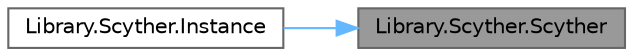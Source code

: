 digraph "Library.Scyther.Scyther"
{
 // INTERACTIVE_SVG=YES
 // LATEX_PDF_SIZE
  bgcolor="transparent";
  edge [fontname=Helvetica,fontsize=10,labelfontname=Helvetica,labelfontsize=10];
  node [fontname=Helvetica,fontsize=10,shape=box,height=0.2,width=0.4];
  rankdir="RL";
  Node1 [id="Node000001",label="Library.Scyther.Scyther",height=0.2,width=0.4,color="gray40", fillcolor="grey60", style="filled", fontcolor="black",tooltip="Constructor de Scyther, implementa el patron GRASP creator."];
  Node1 -> Node2 [id="edge1_Node000001_Node000002",dir="back",color="steelblue1",style="solid",tooltip=" "];
  Node2 [id="Node000002",label="Library.Scyther.Instance",height=0.2,width=0.4,color="grey40", fillcolor="white", style="filled",URL="$classLibrary_1_1Scyther.html#afff42f2e0ec7d5f39d177e5b1312099a",tooltip="Este método retorna una copia del pokemon aplicando así, el patrón prototype."];
}
